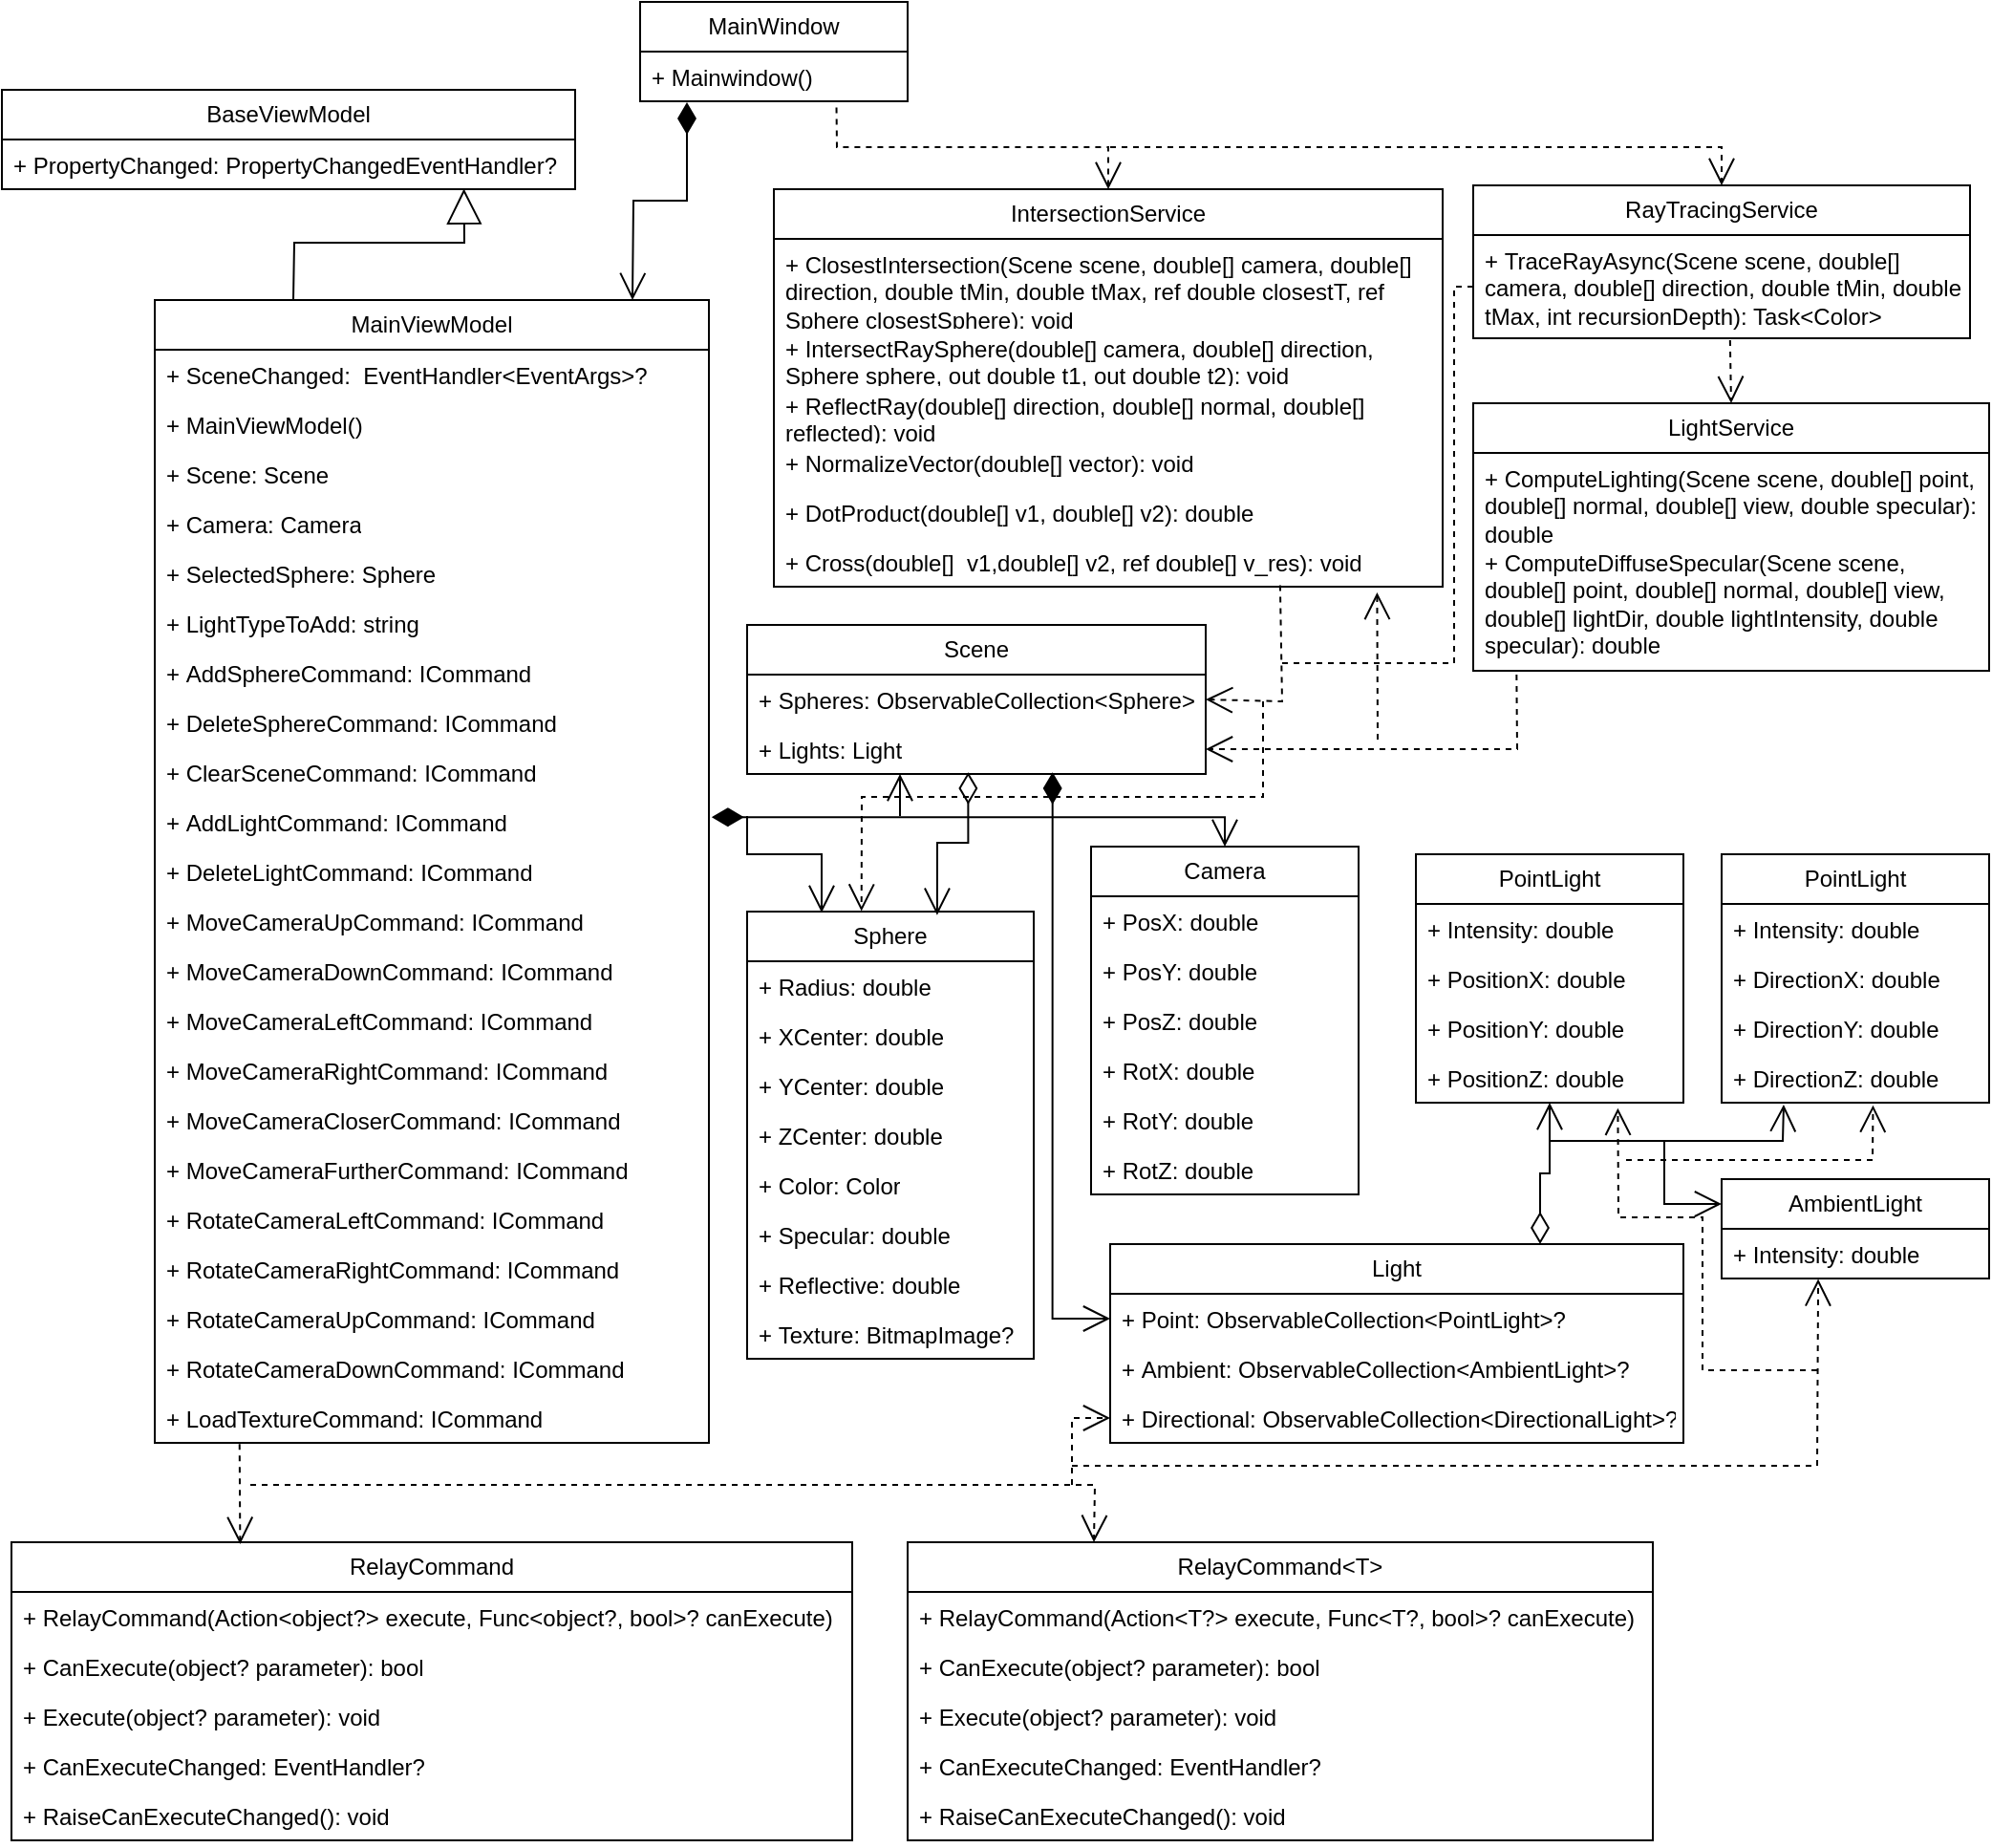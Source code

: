 <mxfile version="24.7.5">
  <diagram id="C5RBs43oDa-KdzZeNtuy" name="Page-1">
    <mxGraphModel dx="1383" dy="949" grid="1" gridSize="10" guides="1" tooltips="1" connect="1" arrows="1" fold="1" page="1" pageScale="1" pageWidth="827" pageHeight="1169" math="0" shadow="0">
      <root>
        <mxCell id="WIyWlLk6GJQsqaUBKTNV-0" />
        <mxCell id="WIyWlLk6GJQsqaUBKTNV-1" parent="WIyWlLk6GJQsqaUBKTNV-0" />
        <mxCell id="JTHqgM4O7aG-Oe8vb5In-0" value="MainWindow" style="swimlane;fontStyle=0;childLayout=stackLayout;horizontal=1;startSize=26;fillColor=none;horizontalStack=0;resizeParent=1;resizeParentMax=0;resizeLast=0;collapsible=1;marginBottom=0;whiteSpace=wrap;html=1;" vertex="1" parent="WIyWlLk6GJQsqaUBKTNV-1">
          <mxGeometry x="354" y="14" width="140" height="52" as="geometry" />
        </mxCell>
        <mxCell id="JTHqgM4O7aG-Oe8vb5In-1" value="+ Mainwindow()" style="text;strokeColor=none;fillColor=none;align=left;verticalAlign=top;spacingLeft=4;spacingRight=4;overflow=hidden;rotatable=0;points=[[0,0.5],[1,0.5]];portConstraint=eastwest;whiteSpace=wrap;html=1;" vertex="1" parent="JTHqgM4O7aG-Oe8vb5In-0">
          <mxGeometry y="26" width="140" height="26" as="geometry" />
        </mxCell>
        <mxCell id="JTHqgM4O7aG-Oe8vb5In-4" value="" style="endArrow=open;html=1;endSize=12;startArrow=diamondThin;startSize=14;startFill=1;edgeStyle=orthogonalEdgeStyle;align=left;verticalAlign=bottom;rounded=0;exitX=0.175;exitY=1.019;exitDx=0;exitDy=0;exitPerimeter=0;" edge="1" parent="WIyWlLk6GJQsqaUBKTNV-1" source="JTHqgM4O7aG-Oe8vb5In-1">
          <mxGeometry x="-1" y="3" relative="1" as="geometry">
            <mxPoint x="340" y="410" as="sourcePoint" />
            <mxPoint x="350" y="170" as="targetPoint" />
          </mxGeometry>
        </mxCell>
        <mxCell id="JTHqgM4O7aG-Oe8vb5In-5" value="MainViewModel" style="swimlane;fontStyle=0;childLayout=stackLayout;horizontal=1;startSize=26;fillColor=none;horizontalStack=0;resizeParent=1;resizeParentMax=0;resizeLast=0;collapsible=1;marginBottom=0;whiteSpace=wrap;html=1;" vertex="1" parent="WIyWlLk6GJQsqaUBKTNV-1">
          <mxGeometry x="100" y="170" width="290" height="598" as="geometry" />
        </mxCell>
        <mxCell id="JTHqgM4O7aG-Oe8vb5In-6" value="+&amp;nbsp;SceneChanged:&amp;nbsp;&amp;nbsp;EventHandler&amp;lt;EventArgs&amp;gt;?" style="text;strokeColor=none;fillColor=none;align=left;verticalAlign=top;spacingLeft=4;spacingRight=4;overflow=hidden;rotatable=0;points=[[0,0.5],[1,0.5]];portConstraint=eastwest;whiteSpace=wrap;html=1;" vertex="1" parent="JTHqgM4O7aG-Oe8vb5In-5">
          <mxGeometry y="26" width="290" height="26" as="geometry" />
        </mxCell>
        <mxCell id="JTHqgM4O7aG-Oe8vb5In-7" value="+&amp;nbsp;MainViewModel()" style="text;strokeColor=none;fillColor=none;align=left;verticalAlign=top;spacingLeft=4;spacingRight=4;overflow=hidden;rotatable=0;points=[[0,0.5],[1,0.5]];portConstraint=eastwest;whiteSpace=wrap;html=1;" vertex="1" parent="JTHqgM4O7aG-Oe8vb5In-5">
          <mxGeometry y="52" width="290" height="26" as="geometry" />
        </mxCell>
        <mxCell id="JTHqgM4O7aG-Oe8vb5In-8" value="+&amp;nbsp;Scene:&amp;nbsp;Scene" style="text;strokeColor=none;fillColor=none;align=left;verticalAlign=top;spacingLeft=4;spacingRight=4;overflow=hidden;rotatable=0;points=[[0,0.5],[1,0.5]];portConstraint=eastwest;whiteSpace=wrap;html=1;" vertex="1" parent="JTHqgM4O7aG-Oe8vb5In-5">
          <mxGeometry y="78" width="290" height="26" as="geometry" />
        </mxCell>
        <mxCell id="JTHqgM4O7aG-Oe8vb5In-25" value="+&amp;nbsp;Camera:&amp;nbsp;Camera" style="text;strokeColor=none;fillColor=none;align=left;verticalAlign=top;spacingLeft=4;spacingRight=4;overflow=hidden;rotatable=0;points=[[0,0.5],[1,0.5]];portConstraint=eastwest;whiteSpace=wrap;html=1;" vertex="1" parent="JTHqgM4O7aG-Oe8vb5In-5">
          <mxGeometry y="104" width="290" height="26" as="geometry" />
        </mxCell>
        <mxCell id="JTHqgM4O7aG-Oe8vb5In-26" value="+&amp;nbsp;SelectedSphere: Sphere" style="text;strokeColor=none;fillColor=none;align=left;verticalAlign=top;spacingLeft=4;spacingRight=4;overflow=hidden;rotatable=0;points=[[0,0.5],[1,0.5]];portConstraint=eastwest;whiteSpace=wrap;html=1;" vertex="1" parent="JTHqgM4O7aG-Oe8vb5In-5">
          <mxGeometry y="130" width="290" height="26" as="geometry" />
        </mxCell>
        <mxCell id="JTHqgM4O7aG-Oe8vb5In-27" value="+&amp;nbsp;LightTypeToAdd: string" style="text;strokeColor=none;fillColor=none;align=left;verticalAlign=top;spacingLeft=4;spacingRight=4;overflow=hidden;rotatable=0;points=[[0,0.5],[1,0.5]];portConstraint=eastwest;whiteSpace=wrap;html=1;" vertex="1" parent="JTHqgM4O7aG-Oe8vb5In-5">
          <mxGeometry y="156" width="290" height="26" as="geometry" />
        </mxCell>
        <mxCell id="JTHqgM4O7aG-Oe8vb5In-28" value="+&amp;nbsp;AddSphereCommand: ICommand" style="text;strokeColor=none;fillColor=none;align=left;verticalAlign=top;spacingLeft=4;spacingRight=4;overflow=hidden;rotatable=0;points=[[0,0.5],[1,0.5]];portConstraint=eastwest;whiteSpace=wrap;html=1;" vertex="1" parent="JTHqgM4O7aG-Oe8vb5In-5">
          <mxGeometry y="182" width="290" height="26" as="geometry" />
        </mxCell>
        <mxCell id="JTHqgM4O7aG-Oe8vb5In-29" value="+&amp;nbsp;DeleteSphereCommand: ICommand" style="text;strokeColor=none;fillColor=none;align=left;verticalAlign=top;spacingLeft=4;spacingRight=4;overflow=hidden;rotatable=0;points=[[0,0.5],[1,0.5]];portConstraint=eastwest;whiteSpace=wrap;html=1;" vertex="1" parent="JTHqgM4O7aG-Oe8vb5In-5">
          <mxGeometry y="208" width="290" height="26" as="geometry" />
        </mxCell>
        <mxCell id="JTHqgM4O7aG-Oe8vb5In-30" value="+&amp;nbsp;ClearSceneCommand: ICommand" style="text;strokeColor=none;fillColor=none;align=left;verticalAlign=top;spacingLeft=4;spacingRight=4;overflow=hidden;rotatable=0;points=[[0,0.5],[1,0.5]];portConstraint=eastwest;whiteSpace=wrap;html=1;" vertex="1" parent="JTHqgM4O7aG-Oe8vb5In-5">
          <mxGeometry y="234" width="290" height="26" as="geometry" />
        </mxCell>
        <mxCell id="JTHqgM4O7aG-Oe8vb5In-31" value="+&amp;nbsp;AddLightCommand: ICommand" style="text;strokeColor=none;fillColor=none;align=left;verticalAlign=top;spacingLeft=4;spacingRight=4;overflow=hidden;rotatable=0;points=[[0,0.5],[1,0.5]];portConstraint=eastwest;whiteSpace=wrap;html=1;" vertex="1" parent="JTHqgM4O7aG-Oe8vb5In-5">
          <mxGeometry y="260" width="290" height="26" as="geometry" />
        </mxCell>
        <mxCell id="JTHqgM4O7aG-Oe8vb5In-32" value="+&amp;nbsp;DeleteLightCommand: ICommand" style="text;strokeColor=none;fillColor=none;align=left;verticalAlign=top;spacingLeft=4;spacingRight=4;overflow=hidden;rotatable=0;points=[[0,0.5],[1,0.5]];portConstraint=eastwest;whiteSpace=wrap;html=1;" vertex="1" parent="JTHqgM4O7aG-Oe8vb5In-5">
          <mxGeometry y="286" width="290" height="26" as="geometry" />
        </mxCell>
        <mxCell id="JTHqgM4O7aG-Oe8vb5In-33" value="+&amp;nbsp;MoveCameraUpCommand: ICommand" style="text;strokeColor=none;fillColor=none;align=left;verticalAlign=top;spacingLeft=4;spacingRight=4;overflow=hidden;rotatable=0;points=[[0,0.5],[1,0.5]];portConstraint=eastwest;whiteSpace=wrap;html=1;" vertex="1" parent="JTHqgM4O7aG-Oe8vb5In-5">
          <mxGeometry y="312" width="290" height="26" as="geometry" />
        </mxCell>
        <mxCell id="JTHqgM4O7aG-Oe8vb5In-34" value="+&amp;nbsp;MoveCameraDownCommand: ICommand" style="text;strokeColor=none;fillColor=none;align=left;verticalAlign=top;spacingLeft=4;spacingRight=4;overflow=hidden;rotatable=0;points=[[0,0.5],[1,0.5]];portConstraint=eastwest;whiteSpace=wrap;html=1;" vertex="1" parent="JTHqgM4O7aG-Oe8vb5In-5">
          <mxGeometry y="338" width="290" height="26" as="geometry" />
        </mxCell>
        <mxCell id="JTHqgM4O7aG-Oe8vb5In-35" value="+&amp;nbsp;MoveCameraLeftCommand: ICommand" style="text;strokeColor=none;fillColor=none;align=left;verticalAlign=top;spacingLeft=4;spacingRight=4;overflow=hidden;rotatable=0;points=[[0,0.5],[1,0.5]];portConstraint=eastwest;whiteSpace=wrap;html=1;" vertex="1" parent="JTHqgM4O7aG-Oe8vb5In-5">
          <mxGeometry y="364" width="290" height="26" as="geometry" />
        </mxCell>
        <mxCell id="JTHqgM4O7aG-Oe8vb5In-36" value="+&amp;nbsp;MoveCameraRightCommand: ICommand" style="text;strokeColor=none;fillColor=none;align=left;verticalAlign=top;spacingLeft=4;spacingRight=4;overflow=hidden;rotatable=0;points=[[0,0.5],[1,0.5]];portConstraint=eastwest;whiteSpace=wrap;html=1;" vertex="1" parent="JTHqgM4O7aG-Oe8vb5In-5">
          <mxGeometry y="390" width="290" height="26" as="geometry" />
        </mxCell>
        <mxCell id="JTHqgM4O7aG-Oe8vb5In-37" value="+&amp;nbsp;MoveCameraCloserCommand: ICommand" style="text;strokeColor=none;fillColor=none;align=left;verticalAlign=top;spacingLeft=4;spacingRight=4;overflow=hidden;rotatable=0;points=[[0,0.5],[1,0.5]];portConstraint=eastwest;whiteSpace=wrap;html=1;" vertex="1" parent="JTHqgM4O7aG-Oe8vb5In-5">
          <mxGeometry y="416" width="290" height="26" as="geometry" />
        </mxCell>
        <mxCell id="JTHqgM4O7aG-Oe8vb5In-38" value="+&amp;nbsp;MoveCameraFurtherCommand: ICommand" style="text;strokeColor=none;fillColor=none;align=left;verticalAlign=top;spacingLeft=4;spacingRight=4;overflow=hidden;rotatable=0;points=[[0,0.5],[1,0.5]];portConstraint=eastwest;whiteSpace=wrap;html=1;" vertex="1" parent="JTHqgM4O7aG-Oe8vb5In-5">
          <mxGeometry y="442" width="290" height="26" as="geometry" />
        </mxCell>
        <mxCell id="JTHqgM4O7aG-Oe8vb5In-39" value="+&amp;nbsp;RotateCameraLeftCommand: ICommand" style="text;strokeColor=none;fillColor=none;align=left;verticalAlign=top;spacingLeft=4;spacingRight=4;overflow=hidden;rotatable=0;points=[[0,0.5],[1,0.5]];portConstraint=eastwest;whiteSpace=wrap;html=1;" vertex="1" parent="JTHqgM4O7aG-Oe8vb5In-5">
          <mxGeometry y="468" width="290" height="26" as="geometry" />
        </mxCell>
        <mxCell id="JTHqgM4O7aG-Oe8vb5In-40" value="+&amp;nbsp;RotateCameraRightCommand: ICommand" style="text;strokeColor=none;fillColor=none;align=left;verticalAlign=top;spacingLeft=4;spacingRight=4;overflow=hidden;rotatable=0;points=[[0,0.5],[1,0.5]];portConstraint=eastwest;whiteSpace=wrap;html=1;" vertex="1" parent="JTHqgM4O7aG-Oe8vb5In-5">
          <mxGeometry y="494" width="290" height="26" as="geometry" />
        </mxCell>
        <mxCell id="JTHqgM4O7aG-Oe8vb5In-41" value="+&amp;nbsp;RotateCameraUpCommand: ICommand" style="text;strokeColor=none;fillColor=none;align=left;verticalAlign=top;spacingLeft=4;spacingRight=4;overflow=hidden;rotatable=0;points=[[0,0.5],[1,0.5]];portConstraint=eastwest;whiteSpace=wrap;html=1;" vertex="1" parent="JTHqgM4O7aG-Oe8vb5In-5">
          <mxGeometry y="520" width="290" height="26" as="geometry" />
        </mxCell>
        <mxCell id="JTHqgM4O7aG-Oe8vb5In-42" value="+&amp;nbsp;RotateCameraDownCommand: ICommand" style="text;strokeColor=none;fillColor=none;align=left;verticalAlign=top;spacingLeft=4;spacingRight=4;overflow=hidden;rotatable=0;points=[[0,0.5],[1,0.5]];portConstraint=eastwest;whiteSpace=wrap;html=1;" vertex="1" parent="JTHqgM4O7aG-Oe8vb5In-5">
          <mxGeometry y="546" width="290" height="26" as="geometry" />
        </mxCell>
        <mxCell id="JTHqgM4O7aG-Oe8vb5In-43" value="+&amp;nbsp;LoadTextureCommand: ICommand" style="text;strokeColor=none;fillColor=none;align=left;verticalAlign=top;spacingLeft=4;spacingRight=4;overflow=hidden;rotatable=0;points=[[0,0.5],[1,0.5]];portConstraint=eastwest;whiteSpace=wrap;html=1;" vertex="1" parent="JTHqgM4O7aG-Oe8vb5In-5">
          <mxGeometry y="572" width="290" height="26" as="geometry" />
        </mxCell>
        <mxCell id="JTHqgM4O7aG-Oe8vb5In-9" value="IntersectionService" style="swimlane;fontStyle=0;childLayout=stackLayout;horizontal=1;startSize=26;fillColor=none;horizontalStack=0;resizeParent=1;resizeParentMax=0;resizeLast=0;collapsible=1;marginBottom=0;whiteSpace=wrap;html=1;" vertex="1" parent="WIyWlLk6GJQsqaUBKTNV-1">
          <mxGeometry x="424" y="112" width="350" height="208" as="geometry" />
        </mxCell>
        <mxCell id="JTHqgM4O7aG-Oe8vb5In-10" value="+&amp;nbsp;ClosestIntersection(Scene scene, double[] camera, double[] direction, double tMin, double tMax, ref double closestT, ref Sphere closestSphere): void" style="text;strokeColor=none;fillColor=none;align=left;verticalAlign=top;spacingLeft=4;spacingRight=4;overflow=hidden;rotatable=0;points=[[0,0.5],[1,0.5]];portConstraint=eastwest;whiteSpace=wrap;html=1;" vertex="1" parent="JTHqgM4O7aG-Oe8vb5In-9">
          <mxGeometry y="26" width="350" height="44" as="geometry" />
        </mxCell>
        <mxCell id="JTHqgM4O7aG-Oe8vb5In-11" value="+&amp;nbsp;IntersectRaySphere(double[] camera, double[] direction, Sphere sphere, out double t1, out double t2): void" style="text;strokeColor=none;fillColor=none;align=left;verticalAlign=top;spacingLeft=4;spacingRight=4;overflow=hidden;rotatable=0;points=[[0,0.5],[1,0.5]];portConstraint=eastwest;whiteSpace=wrap;html=1;" vertex="1" parent="JTHqgM4O7aG-Oe8vb5In-9">
          <mxGeometry y="70" width="350" height="30" as="geometry" />
        </mxCell>
        <mxCell id="JTHqgM4O7aG-Oe8vb5In-12" value="+&amp;nbsp;ReflectRay(double[] direction, double[] normal, double[] reflected): void" style="text;strokeColor=none;fillColor=none;align=left;verticalAlign=top;spacingLeft=4;spacingRight=4;overflow=hidden;rotatable=0;points=[[0,0.5],[1,0.5]];portConstraint=eastwest;whiteSpace=wrap;html=1;" vertex="1" parent="JTHqgM4O7aG-Oe8vb5In-9">
          <mxGeometry y="100" width="350" height="30" as="geometry" />
        </mxCell>
        <mxCell id="JTHqgM4O7aG-Oe8vb5In-115" value="+&amp;nbsp;NormalizeVector(double[] vector): void" style="text;strokeColor=none;fillColor=none;align=left;verticalAlign=top;spacingLeft=4;spacingRight=4;overflow=hidden;rotatable=0;points=[[0,0.5],[1,0.5]];portConstraint=eastwest;whiteSpace=wrap;html=1;" vertex="1" parent="JTHqgM4O7aG-Oe8vb5In-9">
          <mxGeometry y="130" width="350" height="26" as="geometry" />
        </mxCell>
        <mxCell id="JTHqgM4O7aG-Oe8vb5In-116" value="+&amp;nbsp;DotProduct(double[] v1, double[] v2): double" style="text;strokeColor=none;fillColor=none;align=left;verticalAlign=top;spacingLeft=4;spacingRight=4;overflow=hidden;rotatable=0;points=[[0,0.5],[1,0.5]];portConstraint=eastwest;whiteSpace=wrap;html=1;" vertex="1" parent="JTHqgM4O7aG-Oe8vb5In-9">
          <mxGeometry y="156" width="350" height="26" as="geometry" />
        </mxCell>
        <mxCell id="JTHqgM4O7aG-Oe8vb5In-117" value="+&amp;nbsp;Cross(double[]&amp;nbsp; v1,double[] v2, ref double[] v_res): void" style="text;strokeColor=none;fillColor=none;align=left;verticalAlign=top;spacingLeft=4;spacingRight=4;overflow=hidden;rotatable=0;points=[[0,0.5],[1,0.5]];portConstraint=eastwest;whiteSpace=wrap;html=1;" vertex="1" parent="JTHqgM4O7aG-Oe8vb5In-9">
          <mxGeometry y="182" width="350" height="26" as="geometry" />
        </mxCell>
        <mxCell id="JTHqgM4O7aG-Oe8vb5In-13" value="RayTracingService" style="swimlane;fontStyle=0;childLayout=stackLayout;horizontal=1;startSize=26;fillColor=none;horizontalStack=0;resizeParent=1;resizeParentMax=0;resizeLast=0;collapsible=1;marginBottom=0;whiteSpace=wrap;html=1;" vertex="1" parent="WIyWlLk6GJQsqaUBKTNV-1">
          <mxGeometry x="790" y="110" width="260" height="80" as="geometry" />
        </mxCell>
        <mxCell id="JTHqgM4O7aG-Oe8vb5In-14" value="+&amp;nbsp;TraceRayAsync(Scene scene, double[] camera, double[] direction, double tMin, double tMax, int recursionDepth): Task&amp;lt;Color&amp;gt;" style="text;strokeColor=none;fillColor=none;align=left;verticalAlign=top;spacingLeft=4;spacingRight=4;overflow=hidden;rotatable=0;points=[[0,0.5],[1,0.5]];portConstraint=eastwest;whiteSpace=wrap;html=1;" vertex="1" parent="JTHqgM4O7aG-Oe8vb5In-13">
          <mxGeometry y="26" width="260" height="54" as="geometry" />
        </mxCell>
        <mxCell id="JTHqgM4O7aG-Oe8vb5In-17" value="" style="endArrow=open;endSize=12;dashed=1;html=1;rounded=0;exitX=0.734;exitY=1.123;exitDx=0;exitDy=0;exitPerimeter=0;entryX=0.5;entryY=0;entryDx=0;entryDy=0;" edge="1" parent="WIyWlLk6GJQsqaUBKTNV-1" source="JTHqgM4O7aG-Oe8vb5In-1" target="JTHqgM4O7aG-Oe8vb5In-9">
          <mxGeometry width="160" relative="1" as="geometry">
            <mxPoint x="380" y="260" as="sourcePoint" />
            <mxPoint x="540" y="260" as="targetPoint" />
            <Array as="points">
              <mxPoint x="457" y="90" />
              <mxPoint x="599" y="90" />
            </Array>
          </mxGeometry>
        </mxCell>
        <mxCell id="JTHqgM4O7aG-Oe8vb5In-18" value="" style="endArrow=open;endSize=12;dashed=1;html=1;rounded=0;entryX=0.5;entryY=0;entryDx=0;entryDy=0;" edge="1" parent="WIyWlLk6GJQsqaUBKTNV-1" target="JTHqgM4O7aG-Oe8vb5In-13">
          <mxGeometry width="160" relative="1" as="geometry">
            <mxPoint x="600" y="90" as="sourcePoint" />
            <mxPoint x="540" y="260" as="targetPoint" />
            <Array as="points">
              <mxPoint x="790" y="90" />
              <mxPoint x="920" y="90" />
            </Array>
          </mxGeometry>
        </mxCell>
        <mxCell id="JTHqgM4O7aG-Oe8vb5In-19" value="BaseViewModel" style="swimlane;fontStyle=0;childLayout=stackLayout;horizontal=1;startSize=26;fillColor=none;horizontalStack=0;resizeParent=1;resizeParentMax=0;resizeLast=0;collapsible=1;marginBottom=0;whiteSpace=wrap;html=1;" vertex="1" parent="WIyWlLk6GJQsqaUBKTNV-1">
          <mxGeometry x="20" y="60" width="300" height="52" as="geometry" />
        </mxCell>
        <mxCell id="JTHqgM4O7aG-Oe8vb5In-20" value="+&amp;nbsp;PropertyChanged: PropertyChangedEventHandler?" style="text;strokeColor=none;fillColor=none;align=left;verticalAlign=top;spacingLeft=4;spacingRight=4;overflow=hidden;rotatable=0;points=[[0,0.5],[1,0.5]];portConstraint=eastwest;whiteSpace=wrap;html=1;" vertex="1" parent="JTHqgM4O7aG-Oe8vb5In-19">
          <mxGeometry y="26" width="300" height="26" as="geometry" />
        </mxCell>
        <mxCell id="JTHqgM4O7aG-Oe8vb5In-23" value="" style="endArrow=block;endSize=16;endFill=0;html=1;rounded=0;entryX=0.806;entryY=0.991;entryDx=0;entryDy=0;entryPerimeter=0;exitX=0.25;exitY=0;exitDx=0;exitDy=0;" edge="1" parent="WIyWlLk6GJQsqaUBKTNV-1" source="JTHqgM4O7aG-Oe8vb5In-5" target="JTHqgM4O7aG-Oe8vb5In-20">
          <mxGeometry width="160" relative="1" as="geometry">
            <mxPoint x="250" y="270" as="sourcePoint" />
            <mxPoint x="410" y="270" as="targetPoint" />
            <Array as="points">
              <mxPoint x="173" y="140" />
              <mxPoint x="262" y="140" />
            </Array>
          </mxGeometry>
        </mxCell>
        <mxCell id="JTHqgM4O7aG-Oe8vb5In-44" value="Scene" style="swimlane;fontStyle=0;childLayout=stackLayout;horizontal=1;startSize=26;fillColor=none;horizontalStack=0;resizeParent=1;resizeParentMax=0;resizeLast=0;collapsible=1;marginBottom=0;whiteSpace=wrap;html=1;" vertex="1" parent="WIyWlLk6GJQsqaUBKTNV-1">
          <mxGeometry x="410" y="340" width="240" height="78" as="geometry" />
        </mxCell>
        <mxCell id="JTHqgM4O7aG-Oe8vb5In-45" value="+&amp;nbsp;Spheres:&amp;nbsp;ObservableCollection&amp;lt;Sphere&amp;gt;" style="text;strokeColor=none;fillColor=none;align=left;verticalAlign=top;spacingLeft=4;spacingRight=4;overflow=hidden;rotatable=0;points=[[0,0.5],[1,0.5]];portConstraint=eastwest;whiteSpace=wrap;html=1;" vertex="1" parent="JTHqgM4O7aG-Oe8vb5In-44">
          <mxGeometry y="26" width="240" height="26" as="geometry" />
        </mxCell>
        <mxCell id="JTHqgM4O7aG-Oe8vb5In-46" value="+&amp;nbsp;Lights: Light" style="text;strokeColor=none;fillColor=none;align=left;verticalAlign=top;spacingLeft=4;spacingRight=4;overflow=hidden;rotatable=0;points=[[0,0.5],[1,0.5]];portConstraint=eastwest;whiteSpace=wrap;html=1;" vertex="1" parent="JTHqgM4O7aG-Oe8vb5In-44">
          <mxGeometry y="52" width="240" height="26" as="geometry" />
        </mxCell>
        <mxCell id="JTHqgM4O7aG-Oe8vb5In-48" value="Camera" style="swimlane;fontStyle=0;childLayout=stackLayout;horizontal=1;startSize=26;fillColor=none;horizontalStack=0;resizeParent=1;resizeParentMax=0;resizeLast=0;collapsible=1;marginBottom=0;whiteSpace=wrap;html=1;" vertex="1" parent="WIyWlLk6GJQsqaUBKTNV-1">
          <mxGeometry x="590" y="456" width="140" height="182" as="geometry" />
        </mxCell>
        <mxCell id="JTHqgM4O7aG-Oe8vb5In-49" value="+&amp;nbsp;PosX: double" style="text;strokeColor=none;fillColor=none;align=left;verticalAlign=top;spacingLeft=4;spacingRight=4;overflow=hidden;rotatable=0;points=[[0,0.5],[1,0.5]];portConstraint=eastwest;whiteSpace=wrap;html=1;" vertex="1" parent="JTHqgM4O7aG-Oe8vb5In-48">
          <mxGeometry y="26" width="140" height="26" as="geometry" />
        </mxCell>
        <mxCell id="JTHqgM4O7aG-Oe8vb5In-50" value="+&amp;nbsp;PosY: double" style="text;strokeColor=none;fillColor=none;align=left;verticalAlign=top;spacingLeft=4;spacingRight=4;overflow=hidden;rotatable=0;points=[[0,0.5],[1,0.5]];portConstraint=eastwest;whiteSpace=wrap;html=1;" vertex="1" parent="JTHqgM4O7aG-Oe8vb5In-48">
          <mxGeometry y="52" width="140" height="26" as="geometry" />
        </mxCell>
        <mxCell id="JTHqgM4O7aG-Oe8vb5In-51" value="+&amp;nbsp;PosZ: double" style="text;strokeColor=none;fillColor=none;align=left;verticalAlign=top;spacingLeft=4;spacingRight=4;overflow=hidden;rotatable=0;points=[[0,0.5],[1,0.5]];portConstraint=eastwest;whiteSpace=wrap;html=1;" vertex="1" parent="JTHqgM4O7aG-Oe8vb5In-48">
          <mxGeometry y="78" width="140" height="26" as="geometry" />
        </mxCell>
        <mxCell id="JTHqgM4O7aG-Oe8vb5In-79" value="+&amp;nbsp;RotX: double" style="text;strokeColor=none;fillColor=none;align=left;verticalAlign=top;spacingLeft=4;spacingRight=4;overflow=hidden;rotatable=0;points=[[0,0.5],[1,0.5]];portConstraint=eastwest;whiteSpace=wrap;html=1;" vertex="1" parent="JTHqgM4O7aG-Oe8vb5In-48">
          <mxGeometry y="104" width="140" height="26" as="geometry" />
        </mxCell>
        <mxCell id="JTHqgM4O7aG-Oe8vb5In-80" value="+&amp;nbsp;RotY: double" style="text;strokeColor=none;fillColor=none;align=left;verticalAlign=top;spacingLeft=4;spacingRight=4;overflow=hidden;rotatable=0;points=[[0,0.5],[1,0.5]];portConstraint=eastwest;whiteSpace=wrap;html=1;" vertex="1" parent="JTHqgM4O7aG-Oe8vb5In-48">
          <mxGeometry y="130" width="140" height="26" as="geometry" />
        </mxCell>
        <mxCell id="JTHqgM4O7aG-Oe8vb5In-81" value="+&amp;nbsp;RotZ: double" style="text;strokeColor=none;fillColor=none;align=left;verticalAlign=top;spacingLeft=4;spacingRight=4;overflow=hidden;rotatable=0;points=[[0,0.5],[1,0.5]];portConstraint=eastwest;whiteSpace=wrap;html=1;" vertex="1" parent="JTHqgM4O7aG-Oe8vb5In-48">
          <mxGeometry y="156" width="140" height="26" as="geometry" />
        </mxCell>
        <mxCell id="JTHqgM4O7aG-Oe8vb5In-52" value="Sphere" style="swimlane;fontStyle=0;childLayout=stackLayout;horizontal=1;startSize=26;fillColor=none;horizontalStack=0;resizeParent=1;resizeParentMax=0;resizeLast=0;collapsible=1;marginBottom=0;whiteSpace=wrap;html=1;" vertex="1" parent="WIyWlLk6GJQsqaUBKTNV-1">
          <mxGeometry x="410" y="490" width="150" height="234" as="geometry" />
        </mxCell>
        <mxCell id="JTHqgM4O7aG-Oe8vb5In-53" value="+&amp;nbsp;Radius: double" style="text;strokeColor=none;fillColor=none;align=left;verticalAlign=top;spacingLeft=4;spacingRight=4;overflow=hidden;rotatable=0;points=[[0,0.5],[1,0.5]];portConstraint=eastwest;whiteSpace=wrap;html=1;" vertex="1" parent="JTHqgM4O7aG-Oe8vb5In-52">
          <mxGeometry y="26" width="150" height="26" as="geometry" />
        </mxCell>
        <mxCell id="JTHqgM4O7aG-Oe8vb5In-54" value="+&amp;nbsp;XCenter: double" style="text;strokeColor=none;fillColor=none;align=left;verticalAlign=top;spacingLeft=4;spacingRight=4;overflow=hidden;rotatable=0;points=[[0,0.5],[1,0.5]];portConstraint=eastwest;whiteSpace=wrap;html=1;" vertex="1" parent="JTHqgM4O7aG-Oe8vb5In-52">
          <mxGeometry y="52" width="150" height="26" as="geometry" />
        </mxCell>
        <mxCell id="JTHqgM4O7aG-Oe8vb5In-55" value="+&amp;nbsp;YCenter: double" style="text;strokeColor=none;fillColor=none;align=left;verticalAlign=top;spacingLeft=4;spacingRight=4;overflow=hidden;rotatable=0;points=[[0,0.5],[1,0.5]];portConstraint=eastwest;whiteSpace=wrap;html=1;" vertex="1" parent="JTHqgM4O7aG-Oe8vb5In-52">
          <mxGeometry y="78" width="150" height="26" as="geometry" />
        </mxCell>
        <mxCell id="JTHqgM4O7aG-Oe8vb5In-106" value="+&amp;nbsp;ZCenter: double" style="text;strokeColor=none;fillColor=none;align=left;verticalAlign=top;spacingLeft=4;spacingRight=4;overflow=hidden;rotatable=0;points=[[0,0.5],[1,0.5]];portConstraint=eastwest;whiteSpace=wrap;html=1;" vertex="1" parent="JTHqgM4O7aG-Oe8vb5In-52">
          <mxGeometry y="104" width="150" height="26" as="geometry" />
        </mxCell>
        <mxCell id="JTHqgM4O7aG-Oe8vb5In-107" value="+&amp;nbsp;Color:&amp;nbsp;Color" style="text;strokeColor=none;fillColor=none;align=left;verticalAlign=top;spacingLeft=4;spacingRight=4;overflow=hidden;rotatable=0;points=[[0,0.5],[1,0.5]];portConstraint=eastwest;whiteSpace=wrap;html=1;" vertex="1" parent="JTHqgM4O7aG-Oe8vb5In-52">
          <mxGeometry y="130" width="150" height="26" as="geometry" />
        </mxCell>
        <mxCell id="JTHqgM4O7aG-Oe8vb5In-108" value="+&amp;nbsp;Specular: double" style="text;strokeColor=none;fillColor=none;align=left;verticalAlign=top;spacingLeft=4;spacingRight=4;overflow=hidden;rotatable=0;points=[[0,0.5],[1,0.5]];portConstraint=eastwest;whiteSpace=wrap;html=1;" vertex="1" parent="JTHqgM4O7aG-Oe8vb5In-52">
          <mxGeometry y="156" width="150" height="26" as="geometry" />
        </mxCell>
        <mxCell id="JTHqgM4O7aG-Oe8vb5In-109" value="+&amp;nbsp;Reflective: double" style="text;strokeColor=none;fillColor=none;align=left;verticalAlign=top;spacingLeft=4;spacingRight=4;overflow=hidden;rotatable=0;points=[[0,0.5],[1,0.5]];portConstraint=eastwest;whiteSpace=wrap;html=1;" vertex="1" parent="JTHqgM4O7aG-Oe8vb5In-52">
          <mxGeometry y="182" width="150" height="26" as="geometry" />
        </mxCell>
        <mxCell id="JTHqgM4O7aG-Oe8vb5In-111" value="+&amp;nbsp;Texture: BitmapImage?" style="text;strokeColor=none;fillColor=none;align=left;verticalAlign=top;spacingLeft=4;spacingRight=4;overflow=hidden;rotatable=0;points=[[0,0.5],[1,0.5]];portConstraint=eastwest;whiteSpace=wrap;html=1;" vertex="1" parent="JTHqgM4O7aG-Oe8vb5In-52">
          <mxGeometry y="208" width="150" height="26" as="geometry" />
        </mxCell>
        <mxCell id="JTHqgM4O7aG-Oe8vb5In-56" value="Light" style="swimlane;fontStyle=0;childLayout=stackLayout;horizontal=1;startSize=26;fillColor=none;horizontalStack=0;resizeParent=1;resizeParentMax=0;resizeLast=0;collapsible=1;marginBottom=0;whiteSpace=wrap;html=1;" vertex="1" parent="WIyWlLk6GJQsqaUBKTNV-1">
          <mxGeometry x="600" y="664" width="300" height="104" as="geometry" />
        </mxCell>
        <mxCell id="JTHqgM4O7aG-Oe8vb5In-57" value="+&amp;nbsp;Point:&amp;nbsp;ObservableCollection&amp;lt;PointLight&amp;gt;?" style="text;strokeColor=none;fillColor=none;align=left;verticalAlign=top;spacingLeft=4;spacingRight=4;overflow=hidden;rotatable=0;points=[[0,0.5],[1,0.5]];portConstraint=eastwest;whiteSpace=wrap;html=1;" vertex="1" parent="JTHqgM4O7aG-Oe8vb5In-56">
          <mxGeometry y="26" width="300" height="26" as="geometry" />
        </mxCell>
        <mxCell id="JTHqgM4O7aG-Oe8vb5In-86" value="+&amp;nbsp;Ambient:&amp;nbsp;ObservableCollection&amp;lt;AmbientLight&amp;gt;?" style="text;strokeColor=none;fillColor=none;align=left;verticalAlign=top;spacingLeft=4;spacingRight=4;overflow=hidden;rotatable=0;points=[[0,0.5],[1,0.5]];portConstraint=eastwest;whiteSpace=wrap;html=1;" vertex="1" parent="JTHqgM4O7aG-Oe8vb5In-56">
          <mxGeometry y="52" width="300" height="26" as="geometry" />
        </mxCell>
        <mxCell id="JTHqgM4O7aG-Oe8vb5In-87" value="+&amp;nbsp;Directional:&amp;nbsp;ObservableCollection&amp;lt;DirectionalLight&amp;gt;?" style="text;strokeColor=none;fillColor=none;align=left;verticalAlign=top;spacingLeft=4;spacingRight=4;overflow=hidden;rotatable=0;points=[[0,0.5],[1,0.5]];portConstraint=eastwest;whiteSpace=wrap;html=1;" vertex="1" parent="JTHqgM4O7aG-Oe8vb5In-56">
          <mxGeometry y="78" width="300" height="26" as="geometry" />
        </mxCell>
        <mxCell id="JTHqgM4O7aG-Oe8vb5In-60" value="" style="endArrow=open;html=1;endSize=12;startArrow=diamondThin;startSize=14;startFill=1;edgeStyle=orthogonalEdgeStyle;align=left;verticalAlign=bottom;rounded=0;entryX=0.5;entryY=0;entryDx=0;entryDy=0;exitX=1.005;exitY=0.408;exitDx=0;exitDy=0;exitPerimeter=0;" edge="1" parent="WIyWlLk6GJQsqaUBKTNV-1" source="JTHqgM4O7aG-Oe8vb5In-31" target="JTHqgM4O7aG-Oe8vb5In-48">
          <mxGeometry x="-0.889" y="-6" relative="1" as="geometry">
            <mxPoint x="420" y="600" as="sourcePoint" />
            <mxPoint x="580" y="600" as="targetPoint" />
            <mxPoint as="offset" />
          </mxGeometry>
        </mxCell>
        <mxCell id="JTHqgM4O7aG-Oe8vb5In-61" value="" style="endArrow=open;endFill=1;endSize=12;html=1;rounded=0;" edge="1" parent="WIyWlLk6GJQsqaUBKTNV-1">
          <mxGeometry width="160" relative="1" as="geometry">
            <mxPoint x="490" y="440" as="sourcePoint" />
            <mxPoint x="490" y="418" as="targetPoint" />
          </mxGeometry>
        </mxCell>
        <mxCell id="JTHqgM4O7aG-Oe8vb5In-62" value="" style="endArrow=open;endFill=1;endSize=12;html=1;rounded=0;entryX=0.26;entryY=0.002;entryDx=0;entryDy=0;entryPerimeter=0;" edge="1" parent="WIyWlLk6GJQsqaUBKTNV-1" target="JTHqgM4O7aG-Oe8vb5In-52">
          <mxGeometry width="160" relative="1" as="geometry">
            <mxPoint x="410" y="440" as="sourcePoint" />
            <mxPoint x="600" y="610" as="targetPoint" />
            <Array as="points">
              <mxPoint x="410" y="460" />
              <mxPoint x="449" y="460" />
            </Array>
          </mxGeometry>
        </mxCell>
        <mxCell id="JTHqgM4O7aG-Oe8vb5In-63" value="RelayCommand" style="swimlane;fontStyle=0;childLayout=stackLayout;horizontal=1;startSize=26;fillColor=none;horizontalStack=0;resizeParent=1;resizeParentMax=0;resizeLast=0;collapsible=1;marginBottom=0;whiteSpace=wrap;html=1;" vertex="1" parent="WIyWlLk6GJQsqaUBKTNV-1">
          <mxGeometry x="25" y="820" width="440" height="156" as="geometry" />
        </mxCell>
        <mxCell id="JTHqgM4O7aG-Oe8vb5In-64" value="+&amp;nbsp;RelayCommand(Action&amp;lt;object?&amp;gt; execute, Func&amp;lt;object?, bool&amp;gt;? canExecute)" style="text;strokeColor=none;fillColor=none;align=left;verticalAlign=top;spacingLeft=4;spacingRight=4;overflow=hidden;rotatable=0;points=[[0,0.5],[1,0.5]];portConstraint=eastwest;whiteSpace=wrap;html=1;" vertex="1" parent="JTHqgM4O7aG-Oe8vb5In-63">
          <mxGeometry y="26" width="440" height="26" as="geometry" />
        </mxCell>
        <mxCell id="JTHqgM4O7aG-Oe8vb5In-65" value="+&amp;nbsp;CanExecute(object? parameter): bool" style="text;strokeColor=none;fillColor=none;align=left;verticalAlign=top;spacingLeft=4;spacingRight=4;overflow=hidden;rotatable=0;points=[[0,0.5],[1,0.5]];portConstraint=eastwest;whiteSpace=wrap;html=1;" vertex="1" parent="JTHqgM4O7aG-Oe8vb5In-63">
          <mxGeometry y="52" width="440" height="26" as="geometry" />
        </mxCell>
        <mxCell id="JTHqgM4O7aG-Oe8vb5In-66" value="+&amp;nbsp;Execute(object? parameter): void" style="text;strokeColor=none;fillColor=none;align=left;verticalAlign=top;spacingLeft=4;spacingRight=4;overflow=hidden;rotatable=0;points=[[0,0.5],[1,0.5]];portConstraint=eastwest;whiteSpace=wrap;html=1;" vertex="1" parent="JTHqgM4O7aG-Oe8vb5In-63">
          <mxGeometry y="78" width="440" height="26" as="geometry" />
        </mxCell>
        <mxCell id="JTHqgM4O7aG-Oe8vb5In-68" value="+&amp;nbsp;CanExecuteChanged: EventHandler?" style="text;strokeColor=none;fillColor=none;align=left;verticalAlign=top;spacingLeft=4;spacingRight=4;overflow=hidden;rotatable=0;points=[[0,0.5],[1,0.5]];portConstraint=eastwest;whiteSpace=wrap;html=1;" vertex="1" parent="JTHqgM4O7aG-Oe8vb5In-63">
          <mxGeometry y="104" width="440" height="26" as="geometry" />
        </mxCell>
        <mxCell id="JTHqgM4O7aG-Oe8vb5In-69" value="+&amp;nbsp;RaiseCanExecuteChanged(): void" style="text;strokeColor=none;fillColor=none;align=left;verticalAlign=top;spacingLeft=4;spacingRight=4;overflow=hidden;rotatable=0;points=[[0,0.5],[1,0.5]];portConstraint=eastwest;whiteSpace=wrap;html=1;" vertex="1" parent="JTHqgM4O7aG-Oe8vb5In-63">
          <mxGeometry y="130" width="440" height="26" as="geometry" />
        </mxCell>
        <mxCell id="JTHqgM4O7aG-Oe8vb5In-67" value="" style="endArrow=open;endSize=12;dashed=1;html=1;rounded=0;exitX=0.153;exitY=1.026;exitDx=0;exitDy=0;exitPerimeter=0;entryX=0.272;entryY=0.006;entryDx=0;entryDy=0;entryPerimeter=0;" edge="1" parent="WIyWlLk6GJQsqaUBKTNV-1" source="JTHqgM4O7aG-Oe8vb5In-43" target="JTHqgM4O7aG-Oe8vb5In-63">
          <mxGeometry width="160" relative="1" as="geometry">
            <mxPoint x="350" y="830" as="sourcePoint" />
            <mxPoint x="510" y="830" as="targetPoint" />
          </mxGeometry>
        </mxCell>
        <mxCell id="JTHqgM4O7aG-Oe8vb5In-70" value="RelayCommand&amp;lt;T&amp;gt;" style="swimlane;fontStyle=0;childLayout=stackLayout;horizontal=1;startSize=26;fillColor=none;horizontalStack=0;resizeParent=1;resizeParentMax=0;resizeLast=0;collapsible=1;marginBottom=0;whiteSpace=wrap;html=1;" vertex="1" parent="WIyWlLk6GJQsqaUBKTNV-1">
          <mxGeometry x="494" y="820" width="390" height="156" as="geometry" />
        </mxCell>
        <mxCell id="JTHqgM4O7aG-Oe8vb5In-71" value="+&amp;nbsp;RelayCommand(Action&amp;lt;T?&amp;gt; execute, Func&amp;lt;T?, bool&amp;gt;? canExecute)" style="text;strokeColor=none;fillColor=none;align=left;verticalAlign=top;spacingLeft=4;spacingRight=4;overflow=hidden;rotatable=0;points=[[0,0.5],[1,0.5]];portConstraint=eastwest;whiteSpace=wrap;html=1;" vertex="1" parent="JTHqgM4O7aG-Oe8vb5In-70">
          <mxGeometry y="26" width="390" height="26" as="geometry" />
        </mxCell>
        <mxCell id="JTHqgM4O7aG-Oe8vb5In-72" value="+&amp;nbsp;CanExecute(object? parameter): bool" style="text;strokeColor=none;fillColor=none;align=left;verticalAlign=top;spacingLeft=4;spacingRight=4;overflow=hidden;rotatable=0;points=[[0,0.5],[1,0.5]];portConstraint=eastwest;whiteSpace=wrap;html=1;" vertex="1" parent="JTHqgM4O7aG-Oe8vb5In-70">
          <mxGeometry y="52" width="390" height="26" as="geometry" />
        </mxCell>
        <mxCell id="JTHqgM4O7aG-Oe8vb5In-73" value="+&amp;nbsp;Execute(object? parameter): void" style="text;strokeColor=none;fillColor=none;align=left;verticalAlign=top;spacingLeft=4;spacingRight=4;overflow=hidden;rotatable=0;points=[[0,0.5],[1,0.5]];portConstraint=eastwest;whiteSpace=wrap;html=1;" vertex="1" parent="JTHqgM4O7aG-Oe8vb5In-70">
          <mxGeometry y="78" width="390" height="26" as="geometry" />
        </mxCell>
        <mxCell id="JTHqgM4O7aG-Oe8vb5In-74" value="+&amp;nbsp;CanExecuteChanged: EventHandler?" style="text;strokeColor=none;fillColor=none;align=left;verticalAlign=top;spacingLeft=4;spacingRight=4;overflow=hidden;rotatable=0;points=[[0,0.5],[1,0.5]];portConstraint=eastwest;whiteSpace=wrap;html=1;" vertex="1" parent="JTHqgM4O7aG-Oe8vb5In-70">
          <mxGeometry y="104" width="390" height="26" as="geometry" />
        </mxCell>
        <mxCell id="JTHqgM4O7aG-Oe8vb5In-75" value="+&amp;nbsp;RaiseCanExecuteChanged(): void" style="text;strokeColor=none;fillColor=none;align=left;verticalAlign=top;spacingLeft=4;spacingRight=4;overflow=hidden;rotatable=0;points=[[0,0.5],[1,0.5]];portConstraint=eastwest;whiteSpace=wrap;html=1;" vertex="1" parent="JTHqgM4O7aG-Oe8vb5In-70">
          <mxGeometry y="130" width="390" height="26" as="geometry" />
        </mxCell>
        <mxCell id="JTHqgM4O7aG-Oe8vb5In-76" value="" style="endArrow=open;endSize=12;dashed=1;html=1;rounded=0;entryX=0.25;entryY=0;entryDx=0;entryDy=0;" edge="1" parent="WIyWlLk6GJQsqaUBKTNV-1" target="JTHqgM4O7aG-Oe8vb5In-70">
          <mxGeometry width="160" relative="1" as="geometry">
            <mxPoint x="150" y="790" as="sourcePoint" />
            <mxPoint x="410" y="920" as="targetPoint" />
            <Array as="points">
              <mxPoint x="592" y="790" />
            </Array>
          </mxGeometry>
        </mxCell>
        <mxCell id="JTHqgM4O7aG-Oe8vb5In-78" value="" style="endArrow=open;endSize=12;dashed=1;html=1;rounded=0;entryX=0;entryY=0.5;entryDx=0;entryDy=0;" edge="1" parent="WIyWlLk6GJQsqaUBKTNV-1">
          <mxGeometry width="160" relative="1" as="geometry">
            <mxPoint x="580" y="790" as="sourcePoint" />
            <mxPoint x="600" y="755" as="targetPoint" />
            <Array as="points">
              <mxPoint x="580" y="755" />
            </Array>
          </mxGeometry>
        </mxCell>
        <mxCell id="JTHqgM4O7aG-Oe8vb5In-82" value="PointLight" style="swimlane;fontStyle=0;childLayout=stackLayout;horizontal=1;startSize=26;fillColor=none;horizontalStack=0;resizeParent=1;resizeParentMax=0;resizeLast=0;collapsible=1;marginBottom=0;whiteSpace=wrap;html=1;" vertex="1" parent="WIyWlLk6GJQsqaUBKTNV-1">
          <mxGeometry x="760" y="460" width="140" height="130" as="geometry" />
        </mxCell>
        <mxCell id="JTHqgM4O7aG-Oe8vb5In-83" value="+&amp;nbsp;Intensity: double" style="text;strokeColor=none;fillColor=none;align=left;verticalAlign=top;spacingLeft=4;spacingRight=4;overflow=hidden;rotatable=0;points=[[0,0.5],[1,0.5]];portConstraint=eastwest;whiteSpace=wrap;html=1;" vertex="1" parent="JTHqgM4O7aG-Oe8vb5In-82">
          <mxGeometry y="26" width="140" height="26" as="geometry" />
        </mxCell>
        <mxCell id="JTHqgM4O7aG-Oe8vb5In-84" value="+&amp;nbsp;PositionX: double" style="text;strokeColor=none;fillColor=none;align=left;verticalAlign=top;spacingLeft=4;spacingRight=4;overflow=hidden;rotatable=0;points=[[0,0.5],[1,0.5]];portConstraint=eastwest;whiteSpace=wrap;html=1;" vertex="1" parent="JTHqgM4O7aG-Oe8vb5In-82">
          <mxGeometry y="52" width="140" height="26" as="geometry" />
        </mxCell>
        <mxCell id="JTHqgM4O7aG-Oe8vb5In-85" value="+&amp;nbsp;PositionY: double" style="text;strokeColor=none;fillColor=none;align=left;verticalAlign=top;spacingLeft=4;spacingRight=4;overflow=hidden;rotatable=0;points=[[0,0.5],[1,0.5]];portConstraint=eastwest;whiteSpace=wrap;html=1;" vertex="1" parent="JTHqgM4O7aG-Oe8vb5In-82">
          <mxGeometry y="78" width="140" height="26" as="geometry" />
        </mxCell>
        <mxCell id="JTHqgM4O7aG-Oe8vb5In-92" value="+&amp;nbsp;PositionZ: double" style="text;strokeColor=none;fillColor=none;align=left;verticalAlign=top;spacingLeft=4;spacingRight=4;overflow=hidden;rotatable=0;points=[[0,0.5],[1,0.5]];portConstraint=eastwest;whiteSpace=wrap;html=1;" vertex="1" parent="JTHqgM4O7aG-Oe8vb5In-82">
          <mxGeometry y="104" width="140" height="26" as="geometry" />
        </mxCell>
        <mxCell id="JTHqgM4O7aG-Oe8vb5In-88" value="AmbientLight" style="swimlane;fontStyle=0;childLayout=stackLayout;horizontal=1;startSize=26;fillColor=none;horizontalStack=0;resizeParent=1;resizeParentMax=0;resizeLast=0;collapsible=1;marginBottom=0;whiteSpace=wrap;html=1;" vertex="1" parent="WIyWlLk6GJQsqaUBKTNV-1">
          <mxGeometry x="920" y="630" width="140" height="52" as="geometry" />
        </mxCell>
        <mxCell id="JTHqgM4O7aG-Oe8vb5In-89" value="+&amp;nbsp;Intensity: double" style="text;strokeColor=none;fillColor=none;align=left;verticalAlign=top;spacingLeft=4;spacingRight=4;overflow=hidden;rotatable=0;points=[[0,0.5],[1,0.5]];portConstraint=eastwest;whiteSpace=wrap;html=1;" vertex="1" parent="JTHqgM4O7aG-Oe8vb5In-88">
          <mxGeometry y="26" width="140" height="26" as="geometry" />
        </mxCell>
        <mxCell id="JTHqgM4O7aG-Oe8vb5In-93" value="PointLight" style="swimlane;fontStyle=0;childLayout=stackLayout;horizontal=1;startSize=26;fillColor=none;horizontalStack=0;resizeParent=1;resizeParentMax=0;resizeLast=0;collapsible=1;marginBottom=0;whiteSpace=wrap;html=1;" vertex="1" parent="WIyWlLk6GJQsqaUBKTNV-1">
          <mxGeometry x="920" y="460" width="140" height="130" as="geometry" />
        </mxCell>
        <mxCell id="JTHqgM4O7aG-Oe8vb5In-94" value="+&amp;nbsp;Intensity: double" style="text;strokeColor=none;fillColor=none;align=left;verticalAlign=top;spacingLeft=4;spacingRight=4;overflow=hidden;rotatable=0;points=[[0,0.5],[1,0.5]];portConstraint=eastwest;whiteSpace=wrap;html=1;" vertex="1" parent="JTHqgM4O7aG-Oe8vb5In-93">
          <mxGeometry y="26" width="140" height="26" as="geometry" />
        </mxCell>
        <mxCell id="JTHqgM4O7aG-Oe8vb5In-95" value="+&amp;nbsp;DirectionX: double" style="text;strokeColor=none;fillColor=none;align=left;verticalAlign=top;spacingLeft=4;spacingRight=4;overflow=hidden;rotatable=0;points=[[0,0.5],[1,0.5]];portConstraint=eastwest;whiteSpace=wrap;html=1;" vertex="1" parent="JTHqgM4O7aG-Oe8vb5In-93">
          <mxGeometry y="52" width="140" height="26" as="geometry" />
        </mxCell>
        <mxCell id="JTHqgM4O7aG-Oe8vb5In-96" value="+&amp;nbsp;DirectionY: double" style="text;strokeColor=none;fillColor=none;align=left;verticalAlign=top;spacingLeft=4;spacingRight=4;overflow=hidden;rotatable=0;points=[[0,0.5],[1,0.5]];portConstraint=eastwest;whiteSpace=wrap;html=1;" vertex="1" parent="JTHqgM4O7aG-Oe8vb5In-93">
          <mxGeometry y="78" width="140" height="26" as="geometry" />
        </mxCell>
        <mxCell id="JTHqgM4O7aG-Oe8vb5In-97" value="+&amp;nbsp;DirectionZ: double" style="text;strokeColor=none;fillColor=none;align=left;verticalAlign=top;spacingLeft=4;spacingRight=4;overflow=hidden;rotatable=0;points=[[0,0.5],[1,0.5]];portConstraint=eastwest;whiteSpace=wrap;html=1;" vertex="1" parent="JTHqgM4O7aG-Oe8vb5In-93">
          <mxGeometry y="104" width="140" height="26" as="geometry" />
        </mxCell>
        <mxCell id="JTHqgM4O7aG-Oe8vb5In-98" value="" style="endArrow=open;html=1;endSize=12;startArrow=diamondThin;startSize=14;startFill=0;edgeStyle=orthogonalEdgeStyle;align=left;verticalAlign=bottom;rounded=0;exitX=0.75;exitY=0;exitDx=0;exitDy=0;entryX=0.5;entryY=1;entryDx=0;entryDy=0;entryPerimeter=0;" edge="1" parent="WIyWlLk6GJQsqaUBKTNV-1" source="JTHqgM4O7aG-Oe8vb5In-56" target="JTHqgM4O7aG-Oe8vb5In-92">
          <mxGeometry x="-1" y="3" relative="1" as="geometry">
            <mxPoint x="720" y="640" as="sourcePoint" />
            <mxPoint x="880" y="640" as="targetPoint" />
          </mxGeometry>
        </mxCell>
        <mxCell id="JTHqgM4O7aG-Oe8vb5In-99" value="" style="endArrow=open;endFill=1;endSize=12;html=1;rounded=0;entryX=0.232;entryY=1.038;entryDx=0;entryDy=0;entryPerimeter=0;" edge="1" parent="WIyWlLk6GJQsqaUBKTNV-1" target="JTHqgM4O7aG-Oe8vb5In-97">
          <mxGeometry width="160" relative="1" as="geometry">
            <mxPoint x="830" y="610" as="sourcePoint" />
            <mxPoint x="880" y="640" as="targetPoint" />
            <Array as="points">
              <mxPoint x="952" y="610" />
            </Array>
          </mxGeometry>
        </mxCell>
        <mxCell id="JTHqgM4O7aG-Oe8vb5In-100" value="" style="endArrow=open;endFill=1;endSize=12;html=1;rounded=0;entryX=0;entryY=0.25;entryDx=0;entryDy=0;" edge="1" parent="WIyWlLk6GJQsqaUBKTNV-1" target="JTHqgM4O7aG-Oe8vb5In-88">
          <mxGeometry width="160" relative="1" as="geometry">
            <mxPoint x="890" y="610" as="sourcePoint" />
            <mxPoint x="880" y="640" as="targetPoint" />
            <Array as="points">
              <mxPoint x="890" y="643" />
            </Array>
          </mxGeometry>
        </mxCell>
        <mxCell id="JTHqgM4O7aG-Oe8vb5In-101" value="" style="endArrow=open;endSize=12;dashed=1;html=1;rounded=0;entryX=0.361;entryY=1.009;entryDx=0;entryDy=0;entryPerimeter=0;" edge="1" parent="WIyWlLk6GJQsqaUBKTNV-1" target="JTHqgM4O7aG-Oe8vb5In-89">
          <mxGeometry width="160" relative="1" as="geometry">
            <mxPoint x="580" y="780" as="sourcePoint" />
            <mxPoint x="860" y="650" as="targetPoint" />
            <Array as="points">
              <mxPoint x="970" y="780" />
            </Array>
          </mxGeometry>
        </mxCell>
        <mxCell id="JTHqgM4O7aG-Oe8vb5In-102" value="&lt;div&gt;&lt;br&gt;&lt;/div&gt;&lt;div&gt;&lt;br&gt;&lt;/div&gt;" style="endArrow=open;endSize=12;dashed=1;html=1;rounded=0;entryX=0.755;entryY=1.11;entryDx=0;entryDy=0;entryPerimeter=0;" edge="1" parent="WIyWlLk6GJQsqaUBKTNV-1" target="JTHqgM4O7aG-Oe8vb5In-92">
          <mxGeometry width="160" relative="1" as="geometry">
            <mxPoint x="970" y="730" as="sourcePoint" />
            <mxPoint x="860" y="650" as="targetPoint" />
            <Array as="points">
              <mxPoint x="910" y="730" />
              <mxPoint x="910" y="650" />
              <mxPoint x="866" y="650" />
            </Array>
          </mxGeometry>
        </mxCell>
        <mxCell id="JTHqgM4O7aG-Oe8vb5In-103" value="" style="endArrow=open;endSize=12;dashed=1;html=1;rounded=0;entryX=0.566;entryY=1.051;entryDx=0;entryDy=0;entryPerimeter=0;" edge="1" parent="WIyWlLk6GJQsqaUBKTNV-1" target="JTHqgM4O7aG-Oe8vb5In-97">
          <mxGeometry x="-0.129" y="6" width="160" relative="1" as="geometry">
            <mxPoint x="870" y="620" as="sourcePoint" />
            <mxPoint x="860" y="650" as="targetPoint" />
            <Array as="points">
              <mxPoint x="910" y="620" />
              <mxPoint x="999" y="620" />
            </Array>
            <mxPoint as="offset" />
          </mxGeometry>
        </mxCell>
        <mxCell id="JTHqgM4O7aG-Oe8vb5In-112" value="" style="endArrow=open;html=1;endSize=12;startArrow=diamondThin;startSize=14;startFill=0;edgeStyle=orthogonalEdgeStyle;align=left;verticalAlign=bottom;rounded=0;exitX=0.482;exitY=0.964;exitDx=0;exitDy=0;exitPerimeter=0;entryX=0.663;entryY=0.008;entryDx=0;entryDy=0;entryPerimeter=0;" edge="1" parent="WIyWlLk6GJQsqaUBKTNV-1" source="JTHqgM4O7aG-Oe8vb5In-46" target="JTHqgM4O7aG-Oe8vb5In-52">
          <mxGeometry x="-1" y="3" relative="1" as="geometry">
            <mxPoint x="560" y="590" as="sourcePoint" />
            <mxPoint x="720" y="590" as="targetPoint" />
          </mxGeometry>
        </mxCell>
        <mxCell id="JTHqgM4O7aG-Oe8vb5In-113" value="" style="endArrow=open;html=1;endSize=12;startArrow=diamondThin;startSize=14;startFill=1;edgeStyle=orthogonalEdgeStyle;align=left;verticalAlign=bottom;rounded=0;exitX=0.666;exitY=0.964;exitDx=0;exitDy=0;exitPerimeter=0;entryX=0;entryY=0.5;entryDx=0;entryDy=0;" edge="1" parent="WIyWlLk6GJQsqaUBKTNV-1" source="JTHqgM4O7aG-Oe8vb5In-46" target="JTHqgM4O7aG-Oe8vb5In-57">
          <mxGeometry x="-1" y="3" relative="1" as="geometry">
            <mxPoint x="580" y="590" as="sourcePoint" />
            <mxPoint x="740" y="590" as="targetPoint" />
          </mxGeometry>
        </mxCell>
        <mxCell id="JTHqgM4O7aG-Oe8vb5In-118" value="" style="endArrow=open;endSize=12;dashed=1;html=1;rounded=0;exitX=0.757;exitY=0.972;exitDx=0;exitDy=0;exitPerimeter=0;entryX=1;entryY=0.5;entryDx=0;entryDy=0;" edge="1" parent="WIyWlLk6GJQsqaUBKTNV-1" source="JTHqgM4O7aG-Oe8vb5In-117" target="JTHqgM4O7aG-Oe8vb5In-45">
          <mxGeometry width="160" relative="1" as="geometry">
            <mxPoint x="610" y="350" as="sourcePoint" />
            <mxPoint x="770" y="350" as="targetPoint" />
            <Array as="points">
              <mxPoint x="690" y="380" />
            </Array>
          </mxGeometry>
        </mxCell>
        <mxCell id="JTHqgM4O7aG-Oe8vb5In-119" value="" style="endArrow=open;endSize=12;dashed=1;html=1;rounded=0;entryX=0.399;entryY=-0.001;entryDx=0;entryDy=0;entryPerimeter=0;" edge="1" parent="WIyWlLk6GJQsqaUBKTNV-1" target="JTHqgM4O7aG-Oe8vb5In-52">
          <mxGeometry width="160" relative="1" as="geometry">
            <mxPoint x="680" y="380" as="sourcePoint" />
            <mxPoint x="660" y="389" as="targetPoint" />
            <Array as="points">
              <mxPoint x="680" y="430" />
              <mxPoint x="470" y="430" />
            </Array>
          </mxGeometry>
        </mxCell>
        <mxCell id="JTHqgM4O7aG-Oe8vb5In-126" value="LightService" style="swimlane;fontStyle=0;childLayout=stackLayout;horizontal=1;startSize=26;fillColor=none;horizontalStack=0;resizeParent=1;resizeParentMax=0;resizeLast=0;collapsible=1;marginBottom=0;whiteSpace=wrap;html=1;" vertex="1" parent="WIyWlLk6GJQsqaUBKTNV-1">
          <mxGeometry x="790" y="224" width="270" height="140" as="geometry" />
        </mxCell>
        <mxCell id="JTHqgM4O7aG-Oe8vb5In-127" value="+&amp;nbsp;ComputeLighting(Scene scene, double[] point, double[] normal, double[] view, double specular): double" style="text;strokeColor=none;fillColor=none;align=left;verticalAlign=top;spacingLeft=4;spacingRight=4;overflow=hidden;rotatable=0;points=[[0,0.5],[1,0.5]];portConstraint=eastwest;whiteSpace=wrap;html=1;" vertex="1" parent="JTHqgM4O7aG-Oe8vb5In-126">
          <mxGeometry y="26" width="270" height="44" as="geometry" />
        </mxCell>
        <mxCell id="JTHqgM4O7aG-Oe8vb5In-128" value="+&amp;nbsp;ComputeDiffuseSpecular(Scene scene, double[] point, double[] normal, double[] view, double[] lightDir, double lightIntensity, double specular): double" style="text;strokeColor=none;fillColor=none;align=left;verticalAlign=top;spacingLeft=4;spacingRight=4;overflow=hidden;rotatable=0;points=[[0,0.5],[1,0.5]];portConstraint=eastwest;whiteSpace=wrap;html=1;" vertex="1" parent="JTHqgM4O7aG-Oe8vb5In-126">
          <mxGeometry y="70" width="270" height="70" as="geometry" />
        </mxCell>
        <mxCell id="JTHqgM4O7aG-Oe8vb5In-130" value="" style="endArrow=open;endSize=12;dashed=1;html=1;rounded=0;entryX=0.5;entryY=0;entryDx=0;entryDy=0;exitX=0.517;exitY=1.019;exitDx=0;exitDy=0;exitPerimeter=0;" edge="1" parent="WIyWlLk6GJQsqaUBKTNV-1" source="JTHqgM4O7aG-Oe8vb5In-14" target="JTHqgM4O7aG-Oe8vb5In-126">
          <mxGeometry width="160" relative="1" as="geometry">
            <mxPoint x="900" y="190" as="sourcePoint" />
            <mxPoint x="1050" y="290" as="targetPoint" />
          </mxGeometry>
        </mxCell>
        <mxCell id="JTHqgM4O7aG-Oe8vb5In-131" value="" style="endArrow=open;endSize=12;dashed=1;html=1;rounded=0;exitX=0.084;exitY=1.029;exitDx=0;exitDy=0;exitPerimeter=0;entryX=1;entryY=0.5;entryDx=0;entryDy=0;" edge="1" parent="WIyWlLk6GJQsqaUBKTNV-1" source="JTHqgM4O7aG-Oe8vb5In-128" target="JTHqgM4O7aG-Oe8vb5In-46">
          <mxGeometry width="160" relative="1" as="geometry">
            <mxPoint x="820" y="440" as="sourcePoint" />
            <mxPoint x="980" y="440" as="targetPoint" />
            <Array as="points">
              <mxPoint x="813" y="405" />
              <mxPoint x="740" y="405" />
            </Array>
          </mxGeometry>
        </mxCell>
        <mxCell id="JTHqgM4O7aG-Oe8vb5In-132" value="" style="endArrow=open;endSize=12;dashed=1;html=1;rounded=0;entryX=0.902;entryY=1.115;entryDx=0;entryDy=0;entryPerimeter=0;" edge="1" parent="WIyWlLk6GJQsqaUBKTNV-1" target="JTHqgM4O7aG-Oe8vb5In-117">
          <mxGeometry width="160" relative="1" as="geometry">
            <mxPoint x="740" y="400" as="sourcePoint" />
            <mxPoint x="940" y="330" as="targetPoint" />
          </mxGeometry>
        </mxCell>
        <mxCell id="JTHqgM4O7aG-Oe8vb5In-133" value="" style="endArrow=none;dashed=1;html=1;rounded=0;entryX=0;entryY=0.5;entryDx=0;entryDy=0;" edge="1" parent="WIyWlLk6GJQsqaUBKTNV-1" target="JTHqgM4O7aG-Oe8vb5In-14">
          <mxGeometry width="50" height="50" relative="1" as="geometry">
            <mxPoint x="690" y="360" as="sourcePoint" />
            <mxPoint x="880" y="310" as="targetPoint" />
            <Array as="points">
              <mxPoint x="780" y="360" />
              <mxPoint x="780" y="163" />
            </Array>
          </mxGeometry>
        </mxCell>
      </root>
    </mxGraphModel>
  </diagram>
</mxfile>
